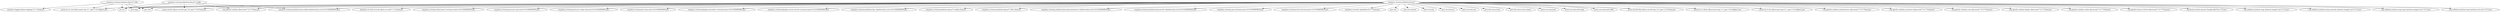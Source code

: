 digraph "classes" {
    // Path: /home/rsearls/j1/Resteasy/security-legacy/skeleton-key-idm/skeleton-key-as7/target/classes
   "org.jboss.resteasy.skeleton.key.as7"              -> "java.io";
   "org.jboss.resteasy.skeleton.key.as7"              -> "java.lang";
   "org.jboss.resteasy.skeleton.key.as7"              -> "java.net";
   "org.jboss.resteasy.skeleton.key.as7"              -> "java.nio.charset";
   "org.jboss.resteasy.skeleton.key.as7"              -> "java.security";
   "org.jboss.resteasy.skeleton.key.as7"              -> "java.security.acl";
   "org.jboss.resteasy.skeleton.key.as7"              -> "java.security.cert";
   "org.jboss.resteasy.skeleton.key.as7"              -> "java.util";
   "org.jboss.resteasy.skeleton.key.as7"              -> "java.util.concurrent";
   "org.jboss.resteasy.skeleton.key.as7"              -> "java.util.concurrent.atomic";
   "org.jboss.resteasy.skeleton.key.as7"              -> "javax.security.auth";
   "org.jboss.resteasy.skeleton.key.as7"              -> "javax.security.auth.login";
   "org.jboss.resteasy.skeleton.key.as7"              -> "javax.security.auth.x500";
   "org.jboss.resteasy.skeleton.key.as7"              -> "javax.servlet (jboss-servlet-api_3.0_spec-1.0.0.Final.jar)";
   "org.jboss.resteasy.skeleton.key.as7"              -> "javax.servlet.http (jboss-servlet-api_3.0_spec-1.0.0.Final.jar)";
   "org.jboss.resteasy.skeleton.key.as7"              -> "javax.ws.rs.client (jboss-jaxrs-api_2.1_spec-1.0.0.Alpha1.jar)";
   "org.jboss.resteasy.skeleton.key.as7"              -> "javax.ws.rs.core (jboss-jaxrs-api_2.1_spec-1.0.0.Alpha1.jar)";
   "org.jboss.resteasy.skeleton.key.as7"              -> "javax.ws.rs.ext (jboss-jaxrs-api_2.1_spec-1.0.0.Alpha1.jar)";
   "org.jboss.resteasy.skeleton.key.as7"              -> "org.apache.catalina (jbossweb-7.0.17.Final.jar)";
   "org.jboss.resteasy.skeleton.key.as7"              -> "org.apache.catalina.authenticator (jbossweb-7.0.17.Final.jar)";
   "org.jboss.resteasy.skeleton.key.as7"              -> "org.apache.catalina.connector (jbossweb-7.0.17.Final.jar)";
   "org.jboss.resteasy.skeleton.key.as7"              -> "org.apache.catalina.core (jbossweb-7.0.17.Final.jar)";
   "org.jboss.resteasy.skeleton.key.as7"              -> "org.apache.catalina.deploy (jbossweb-7.0.17.Final.jar)";
   "org.jboss.resteasy.skeleton.key.as7"              -> "org.apache.catalina.realm (jbossweb-7.0.17.Final.jar)";
   "org.jboss.resteasy.skeleton.key.as7"              -> "org.apache.tomcat.util.buf (jbossweb-7.0.17.Final.jar)";
   "org.jboss.resteasy.skeleton.key.as7"              -> "org.bouncycastle.openssl (bcpkix-jdk15on-1.55.jar)";
   "org.jboss.resteasy.skeleton.key.as7"              -> "org.codehaus.jackson.map (jackson-mapper-asl-1.9.13.jar)";
   "org.jboss.resteasy.skeleton.key.as7"              -> "org.codehaus.jackson.map.annotate (jackson-mapper-asl-1.9.13.jar)";
   "org.jboss.resteasy.skeleton.key.as7"              -> "org.codehaus.jackson.map.type (jackson-mapper-asl-1.9.13.jar)";
   "org.jboss.resteasy.skeleton.key.as7"              -> "org.codehaus.jackson.type (jackson-core-asl-1.9.13.jar)";
   "org.jboss.resteasy.skeleton.key.as7"              -> "org.jboss.as.web.security (jboss-as-web-7.1.2.Final.jar)";
   "org.jboss.resteasy.skeleton.key.as7"              -> "org.jboss.resteasy.client.jaxrs (resteasy-client-4.0.0-SNAPSHOT.jar)";
   "org.jboss.resteasy.skeleton.key.as7"              -> "org.jboss.resteasy.jose.jws (jose-jwt-4.0.0-SNAPSHOT.jar)";
   "org.jboss.resteasy.skeleton.key.as7"              -> "org.jboss.resteasy.jose.jws.crypto (jose-jwt-4.0.0-SNAPSHOT.jar)";
   "org.jboss.resteasy.skeleton.key.as7"              -> "org.jboss.resteasy.jwt (jose-jwt-4.0.0-SNAPSHOT.jar)";
   "org.jboss.resteasy.skeleton.key.as7"              -> "org.jboss.resteasy.plugins.providers (resteasy-jaxrs-4.0.0-SNAPSHOT.jar)";
   "org.jboss.resteasy.skeleton.key.as7"              -> "org.jboss.resteasy.plugins.server.servlet (resteasy-jaxrs-4.0.0-SNAPSHOT.jar)";
   "org.jboss.resteasy.skeleton.key.as7"              -> "org.jboss.resteasy.skeleton.key (skeleton-key-core-4.0.0-SNAPSHOT.jar)";
   "org.jboss.resteasy.skeleton.key.as7"              -> "org.jboss.resteasy.skeleton.key.as7.config (classes)";
   "org.jboss.resteasy.skeleton.key.as7"              -> "org.jboss.resteasy.skeleton.key.as7.i18n (classes)";
   "org.jboss.resteasy.skeleton.key.as7"              -> "org.jboss.resteasy.skeleton.key.config (skeleton-key-core-4.0.0-SNAPSHOT.jar)";
   "org.jboss.resteasy.skeleton.key.as7"              -> "org.jboss.resteasy.skeleton.key.representations (skeleton-key-core-4.0.0-SNAPSHOT.jar)";
   "org.jboss.resteasy.skeleton.key.as7"              -> "org.jboss.resteasy.skeleton.key.servlet (skeleton-key-core-4.0.0-SNAPSHOT.jar)";
   "org.jboss.resteasy.skeleton.key.as7"              -> "org.jboss.resteasy.spi (resteasy-jaxrs-4.0.0-SNAPSHOT.jar)";
   "org.jboss.resteasy.skeleton.key.as7"              -> "org.jboss.resteasy.util (resteasy-jaxrs-4.0.0-SNAPSHOT.jar)";
   "org.jboss.resteasy.skeleton.key.as7"              -> "org.jboss.security (picketbox-4.0.7.Final.jar)";
   "org.jboss.resteasy.skeleton.key.as7.config"       -> "java.io";
   "org.jboss.resteasy.skeleton.key.as7.config"       -> "java.lang";
   "org.jboss.resteasy.skeleton.key.as7.config"       -> "javax.servlet (jboss-servlet-api_3.0_spec-1.0.0.Final.jar)";
   "org.jboss.resteasy.skeleton.key.as7.config"       -> "org.apache.catalina (jbossweb-7.0.17.Final.jar)";
   "org.jboss.resteasy.skeleton.key.as7.config"       -> "org.jboss.resteasy.skeleton.key.config (skeleton-key-core-4.0.0-SNAPSHOT.jar)";
   "org.jboss.resteasy.skeleton.key.as7.i18n"         -> "java.io";
   "org.jboss.resteasy.skeleton.key.as7.i18n"         -> "java.lang";
   "org.jboss.resteasy.skeleton.key.as7.i18n"         -> "java.util";
   "org.jboss.resteasy.skeleton.key.as7.i18n"         -> "javax.ws.rs.core (jboss-jaxrs-api_2.1_spec-1.0.0.Alpha1.jar)";
   "org.jboss.resteasy.skeleton.key.as7.i18n"         -> "org.jboss.logging (jboss-logging-3.3.1.Final.jar)";
}
